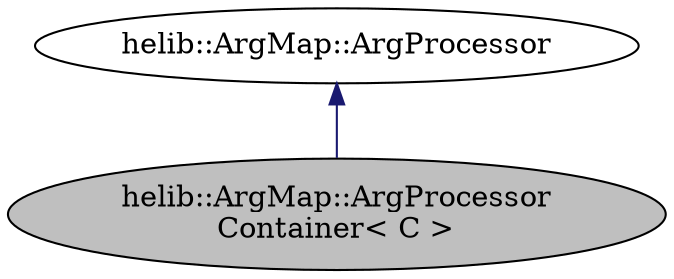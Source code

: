 digraph "helib::ArgMap::ArgProcessorContainer&lt; C &gt;"
{
  N2 [label="helib::ArgMap::ArgProcessor\lContainer\< C \>",color="black", fillcolor="grey75", style="filled", fontcolor="black"];
  N3 -> N2 [dir="back",color="midnightblue",style="solid"];
  N3 [label="helib::ArgMap::ArgProcessor",color="black", fillcolor="white", style="filled"];
}
digraph "helib::ArgMap::ArgProcessorContainer&lt; C &gt;"
{
  N0 [label="helib::ArgMap::ArgProcessor\lContainer\< C \>",color="black", fillcolor="grey75", style="filled", fontcolor="black"];
  N1 -> N0 [dir="back",color="midnightblue",style="solid"];
  N1 [label="helib::ArgMap::ArgProcessor",color="black", fillcolor="white", style="filled"];
}
